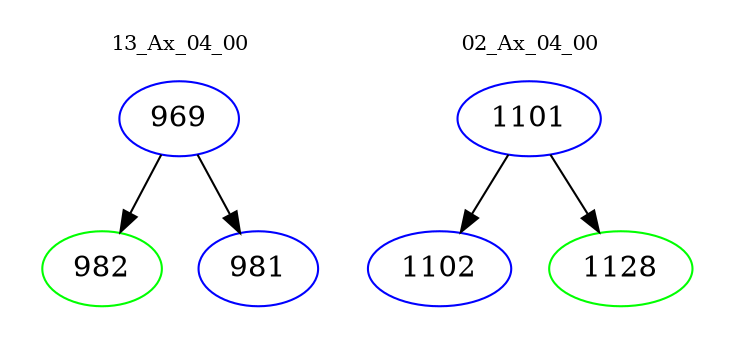digraph{
subgraph cluster_0 {
color = white
label = "13_Ax_04_00";
fontsize=10;
T0_969 [label="969", color="blue"]
T0_969 -> T0_982 [color="black"]
T0_982 [label="982", color="green"]
T0_969 -> T0_981 [color="black"]
T0_981 [label="981", color="blue"]
}
subgraph cluster_1 {
color = white
label = "02_Ax_04_00";
fontsize=10;
T1_1101 [label="1101", color="blue"]
T1_1101 -> T1_1102 [color="black"]
T1_1102 [label="1102", color="blue"]
T1_1101 -> T1_1128 [color="black"]
T1_1128 [label="1128", color="green"]
}
}
